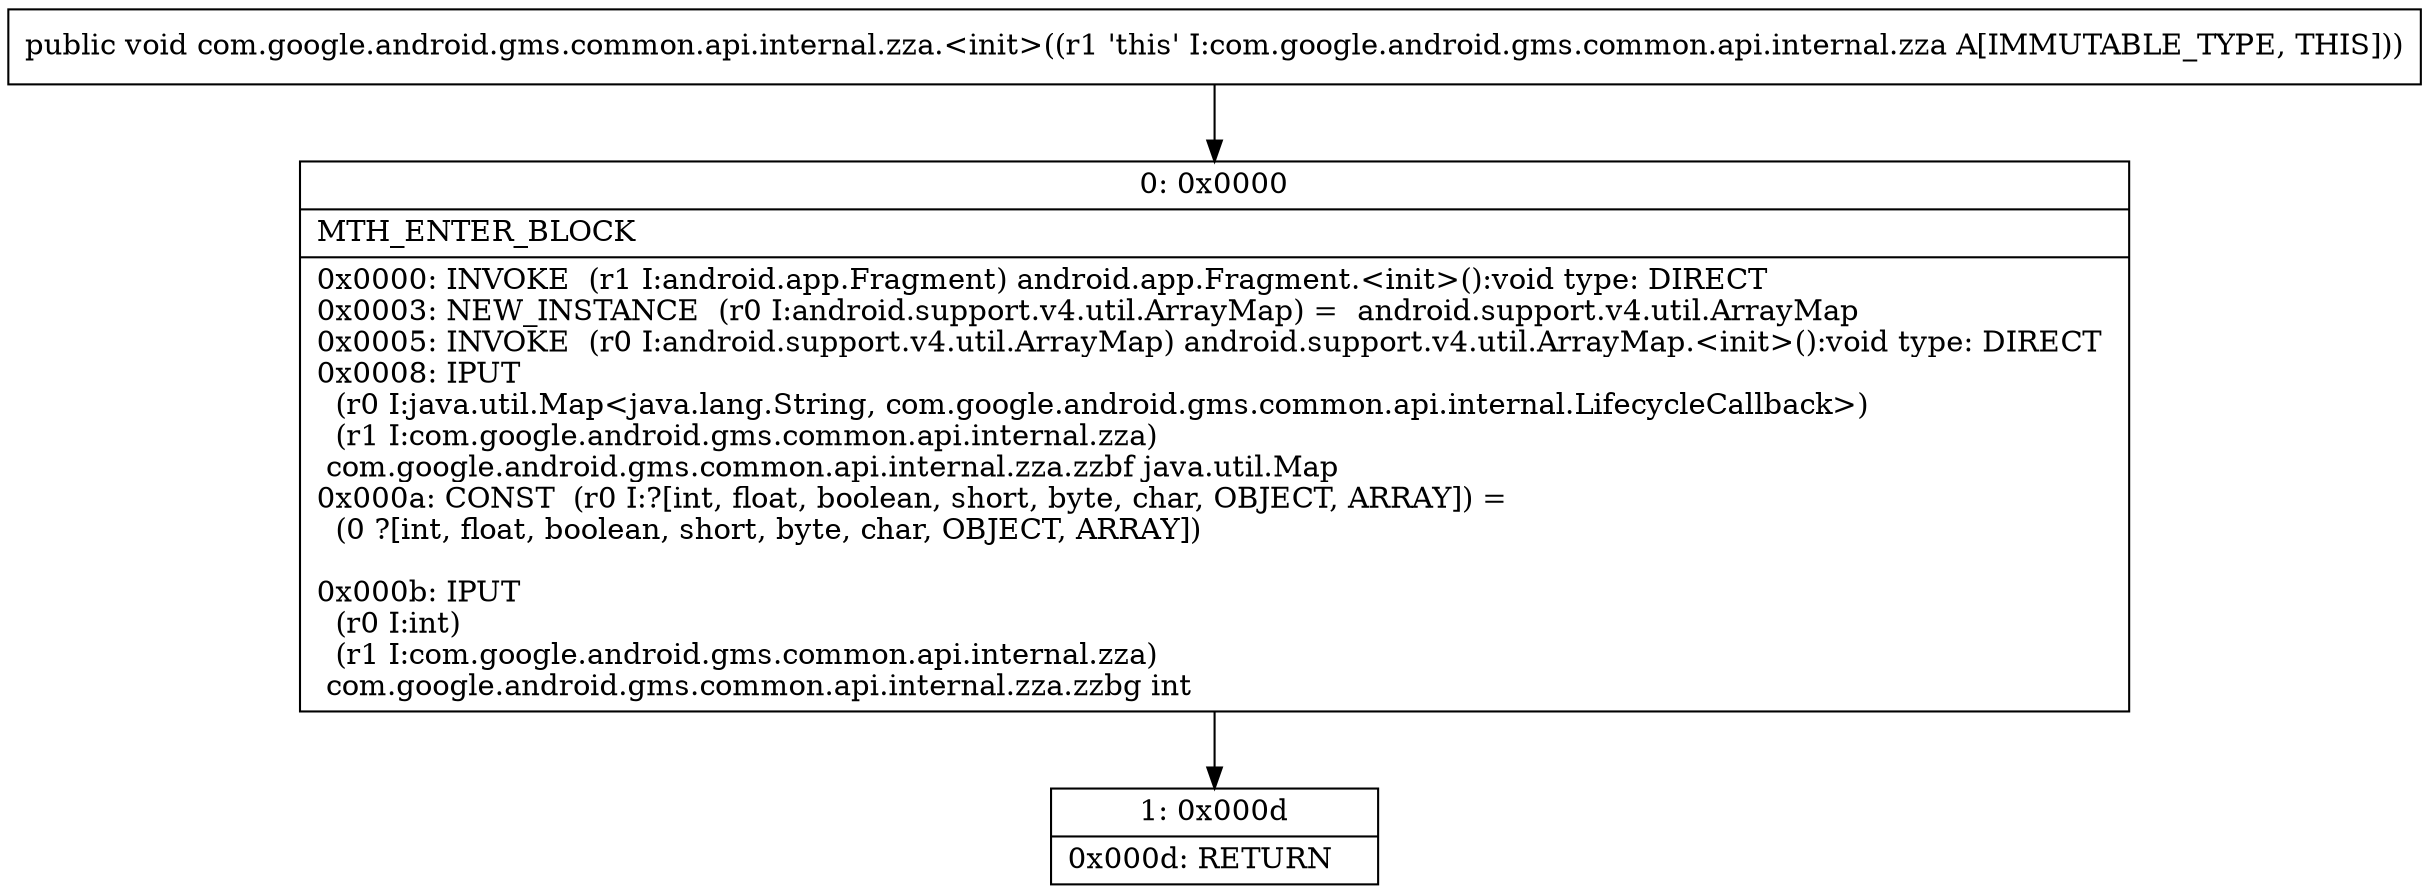 digraph "CFG forcom.google.android.gms.common.api.internal.zza.\<init\>()V" {
Node_0 [shape=record,label="{0\:\ 0x0000|MTH_ENTER_BLOCK\l|0x0000: INVOKE  (r1 I:android.app.Fragment) android.app.Fragment.\<init\>():void type: DIRECT \l0x0003: NEW_INSTANCE  (r0 I:android.support.v4.util.ArrayMap) =  android.support.v4.util.ArrayMap \l0x0005: INVOKE  (r0 I:android.support.v4.util.ArrayMap) android.support.v4.util.ArrayMap.\<init\>():void type: DIRECT \l0x0008: IPUT  \l  (r0 I:java.util.Map\<java.lang.String, com.google.android.gms.common.api.internal.LifecycleCallback\>)\l  (r1 I:com.google.android.gms.common.api.internal.zza)\l com.google.android.gms.common.api.internal.zza.zzbf java.util.Map \l0x000a: CONST  (r0 I:?[int, float, boolean, short, byte, char, OBJECT, ARRAY]) = \l  (0 ?[int, float, boolean, short, byte, char, OBJECT, ARRAY])\l \l0x000b: IPUT  \l  (r0 I:int)\l  (r1 I:com.google.android.gms.common.api.internal.zza)\l com.google.android.gms.common.api.internal.zza.zzbg int \l}"];
Node_1 [shape=record,label="{1\:\ 0x000d|0x000d: RETURN   \l}"];
MethodNode[shape=record,label="{public void com.google.android.gms.common.api.internal.zza.\<init\>((r1 'this' I:com.google.android.gms.common.api.internal.zza A[IMMUTABLE_TYPE, THIS])) }"];
MethodNode -> Node_0;
Node_0 -> Node_1;
}


